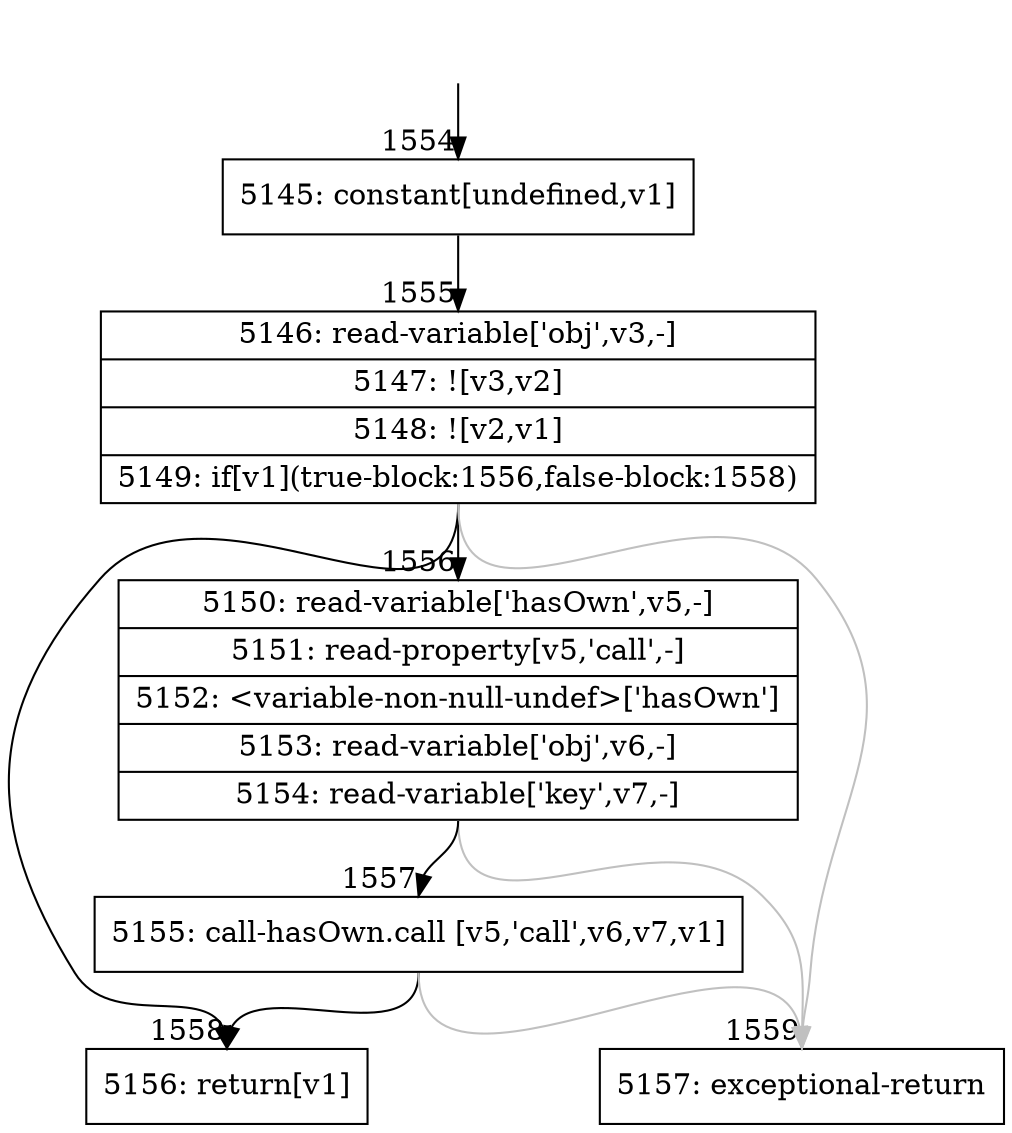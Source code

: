 digraph {
rankdir="TD"
BB_entry95[shape=none,label=""];
BB_entry95 -> BB1554 [tailport=s, headport=n, headlabel="    1554"]
BB1554 [shape=record label="{5145: constant[undefined,v1]}" ] 
BB1554 -> BB1555 [tailport=s, headport=n, headlabel="      1555"]
BB1555 [shape=record label="{5146: read-variable['obj',v3,-]|5147: ![v3,v2]|5148: ![v2,v1]|5149: if[v1](true-block:1556,false-block:1558)}" ] 
BB1555 -> BB1558 [tailport=s, headport=n, headlabel="      1558"]
BB1555 -> BB1556 [tailport=s, headport=n, headlabel="      1556"]
BB1555 -> BB1559 [tailport=s, headport=n, color=gray, headlabel="      1559"]
BB1556 [shape=record label="{5150: read-variable['hasOwn',v5,-]|5151: read-property[v5,'call',-]|5152: \<variable-non-null-undef\>['hasOwn']|5153: read-variable['obj',v6,-]|5154: read-variable['key',v7,-]}" ] 
BB1556 -> BB1557 [tailport=s, headport=n, headlabel="      1557"]
BB1556 -> BB1559 [tailport=s, headport=n, color=gray]
BB1557 [shape=record label="{5155: call-hasOwn.call [v5,'call',v6,v7,v1]}" ] 
BB1557 -> BB1558 [tailport=s, headport=n]
BB1557 -> BB1559 [tailport=s, headport=n, color=gray]
BB1558 [shape=record label="{5156: return[v1]}" ] 
BB1559 [shape=record label="{5157: exceptional-return}" ] 
//#$~ 2688
}
